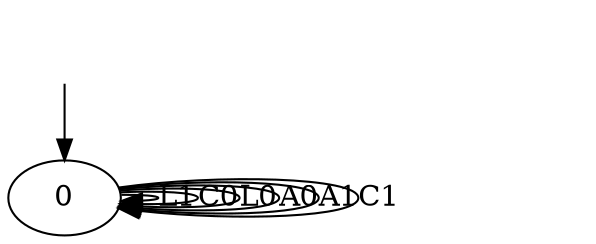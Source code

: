 digraph "data/our_models/magento_2_b2" {
0 [label=0];
0 -> 0  [label=L1];
0 -> 0  [label=C0];
0 -> 0  [label=L0];
0 -> 0  [label=A0];
0 -> 0  [label=A1];
0 -> 0  [label=C1];
__start0 [label="", shape=none];
__start0 -> 0  [label=""];
}
